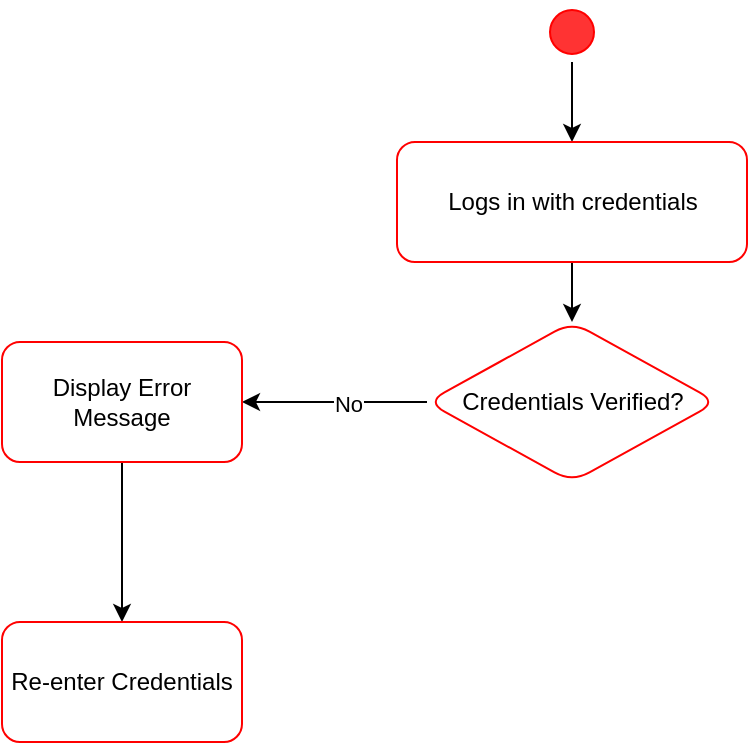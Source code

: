 <mxfile version="24.8.6">
  <diagram name="Page-1" id="V4fq2CPKYVwuMBY65UA_">
    <mxGraphModel dx="1194" dy="535" grid="1" gridSize="10" guides="1" tooltips="1" connect="1" arrows="1" fold="1" page="1" pageScale="1" pageWidth="850" pageHeight="1100" math="0" shadow="0">
      <root>
        <mxCell id="0" />
        <mxCell id="1" parent="0" />
        <mxCell id="ykxl8MRSU-tnWzsCg_Ww-6" style="edgeStyle=orthogonalEdgeStyle;rounded=0;orthogonalLoop=1;jettySize=auto;html=1;exitX=0.5;exitY=1;exitDx=0;exitDy=0;" edge="1" parent="1" source="ykxl8MRSU-tnWzsCg_Ww-1" target="ykxl8MRSU-tnWzsCg_Ww-2">
          <mxGeometry relative="1" as="geometry" />
        </mxCell>
        <mxCell id="ykxl8MRSU-tnWzsCg_Ww-1" value="" style="ellipse;html=1;shape=startState;fillColor=#FF3333;strokeColor=#ff0000;" vertex="1" parent="1">
          <mxGeometry x="390" y="30" width="30" height="30" as="geometry" />
        </mxCell>
        <mxCell id="ykxl8MRSU-tnWzsCg_Ww-7" style="edgeStyle=orthogonalEdgeStyle;rounded=0;orthogonalLoop=1;jettySize=auto;html=1;exitX=0.5;exitY=1;exitDx=0;exitDy=0;" edge="1" parent="1" source="ykxl8MRSU-tnWzsCg_Ww-2" target="ykxl8MRSU-tnWzsCg_Ww-3">
          <mxGeometry relative="1" as="geometry" />
        </mxCell>
        <mxCell id="ykxl8MRSU-tnWzsCg_Ww-2" value="Logs in with credentials" style="rounded=1;whiteSpace=wrap;html=1;fillColor=#FFFFFF;strokeColor=#ff0000;" vertex="1" parent="1">
          <mxGeometry x="317.5" y="100" width="175" height="60" as="geometry" />
        </mxCell>
        <mxCell id="ykxl8MRSU-tnWzsCg_Ww-8" style="edgeStyle=orthogonalEdgeStyle;rounded=0;orthogonalLoop=1;jettySize=auto;html=1;exitX=0;exitY=0.5;exitDx=0;exitDy=0;entryX=1;entryY=0.5;entryDx=0;entryDy=0;" edge="1" parent="1" source="ykxl8MRSU-tnWzsCg_Ww-3" target="ykxl8MRSU-tnWzsCg_Ww-4">
          <mxGeometry relative="1" as="geometry" />
        </mxCell>
        <mxCell id="ykxl8MRSU-tnWzsCg_Ww-10" value="No" style="edgeLabel;html=1;align=center;verticalAlign=middle;resizable=0;points=[];" vertex="1" connectable="0" parent="ykxl8MRSU-tnWzsCg_Ww-8">
          <mxGeometry x="-0.124" y="1" relative="1" as="geometry">
            <mxPoint x="1" as="offset" />
          </mxGeometry>
        </mxCell>
        <mxCell id="ykxl8MRSU-tnWzsCg_Ww-3" value="Credentials Verified?" style="rhombus;whiteSpace=wrap;html=1;fillColor=#FFFFFF;strokeColor=#ff0000;rounded=1;" vertex="1" parent="1">
          <mxGeometry x="332.5" y="190" width="145" height="80" as="geometry" />
        </mxCell>
        <mxCell id="ykxl8MRSU-tnWzsCg_Ww-9" style="edgeStyle=orthogonalEdgeStyle;rounded=0;orthogonalLoop=1;jettySize=auto;html=1;exitX=0.5;exitY=1;exitDx=0;exitDy=0;entryX=0.5;entryY=0;entryDx=0;entryDy=0;" edge="1" parent="1" source="ykxl8MRSU-tnWzsCg_Ww-4" target="ykxl8MRSU-tnWzsCg_Ww-5">
          <mxGeometry relative="1" as="geometry" />
        </mxCell>
        <mxCell id="ykxl8MRSU-tnWzsCg_Ww-4" value="Display Error Message" style="whiteSpace=wrap;html=1;fillColor=#FFFFFF;strokeColor=#ff0000;rounded=1;" vertex="1" parent="1">
          <mxGeometry x="120" y="200" width="120" height="60" as="geometry" />
        </mxCell>
        <mxCell id="ykxl8MRSU-tnWzsCg_Ww-5" value="Re-enter Credentials" style="whiteSpace=wrap;html=1;fillColor=#FFFFFF;strokeColor=#ff0000;rounded=1;" vertex="1" parent="1">
          <mxGeometry x="120" y="340" width="120" height="60" as="geometry" />
        </mxCell>
      </root>
    </mxGraphModel>
  </diagram>
</mxfile>
